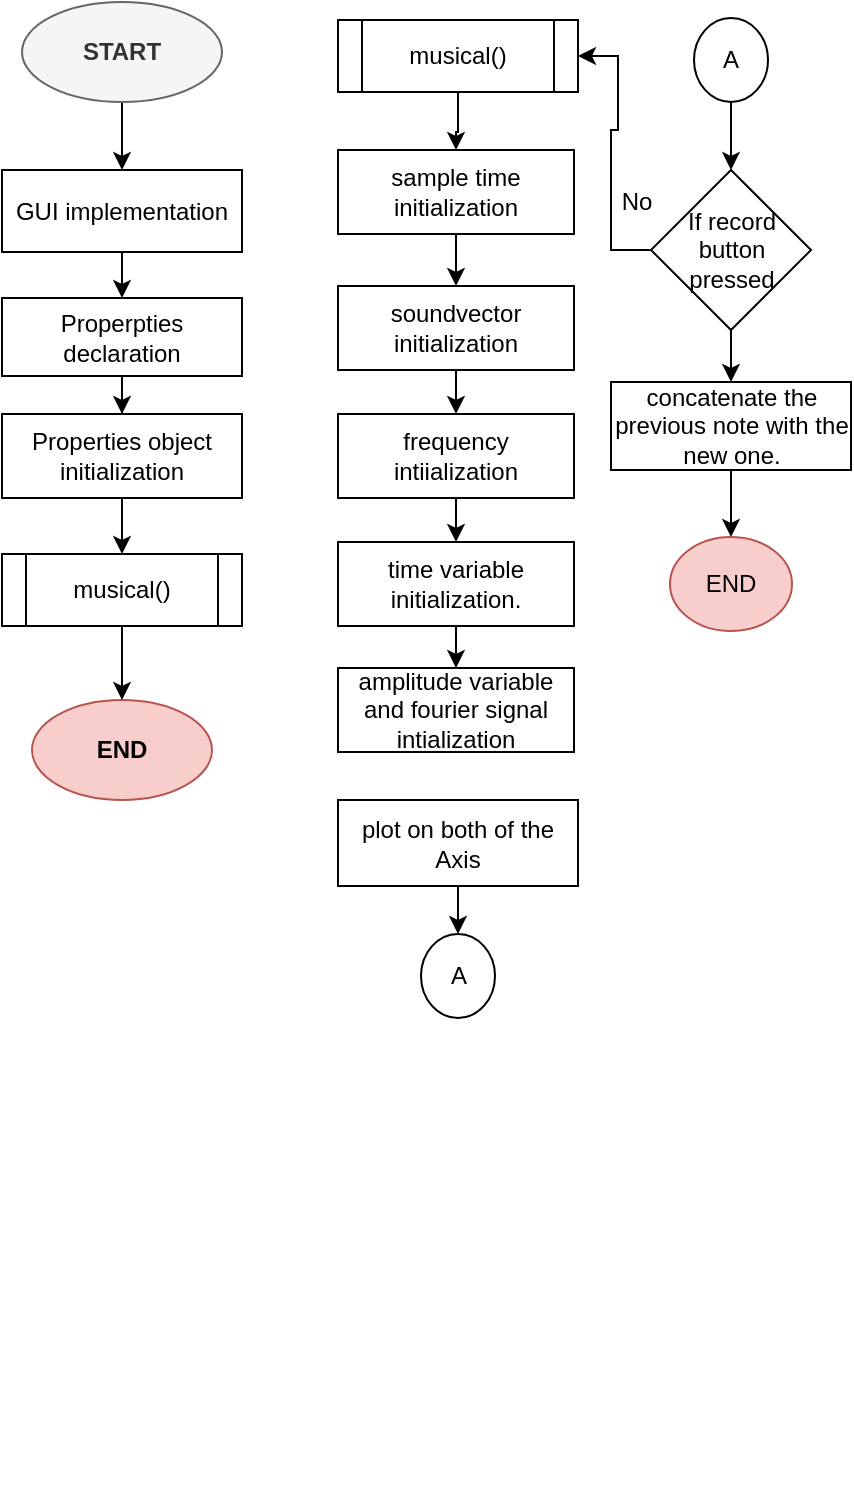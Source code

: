 <mxfile version="14.5.1" type="device"><diagram id="9ZcduFyPteUCx2g0oWqO" name="Page-1"><mxGraphModel dx="1024" dy="1753" grid="0" gridSize="10" guides="1" tooltips="1" connect="1" arrows="1" fold="1" page="1" pageScale="1" pageWidth="827" pageHeight="1169" math="0" shadow="0"><root><mxCell id="0"/><mxCell id="1" parent="0"/><mxCell id="pMCevR4gJOgcGjxJ5xp9-7" style="edgeStyle=orthogonalEdgeStyle;rounded=0;orthogonalLoop=1;jettySize=auto;html=1;" parent="1" source="J5Ix0FCC8kv3Ylk-GJV6-1" target="pMCevR4gJOgcGjxJ5xp9-5" edge="1"><mxGeometry relative="1" as="geometry"/></mxCell><mxCell id="J5Ix0FCC8kv3Ylk-GJV6-1" value="&lt;b&gt;START&lt;/b&gt;" style="ellipse;whiteSpace=wrap;html=1;fillColor=#f5f5f5;strokeColor=#666666;fontColor=#333333;" parent="1" vertex="1"><mxGeometry x="85" y="-1160" width="100" height="50" as="geometry"/></mxCell><mxCell id="J5Ix0FCC8kv3Ylk-GJV6-6" value="" style="edgeStyle=orthogonalEdgeStyle;rounded=0;orthogonalLoop=1;jettySize=auto;html=1;" parent="1" source="J5Ix0FCC8kv3Ylk-GJV6-3" target="J5Ix0FCC8kv3Ylk-GJV6-5" edge="1"><mxGeometry relative="1" as="geometry"/></mxCell><mxCell id="J5Ix0FCC8kv3Ylk-GJV6-3" value="Properpties declaration" style="rounded=0;whiteSpace=wrap;html=1;" parent="1" vertex="1"><mxGeometry x="75" y="-1012" width="120" height="39" as="geometry"/></mxCell><mxCell id="VJAmpupq9vl7Dp0gG03Z-4" style="edgeStyle=orthogonalEdgeStyle;rounded=0;orthogonalLoop=1;jettySize=auto;html=1;" parent="1" source="J5Ix0FCC8kv3Ylk-GJV6-5" target="VJAmpupq9vl7Dp0gG03Z-3" edge="1"><mxGeometry relative="1" as="geometry"/></mxCell><mxCell id="J5Ix0FCC8kv3Ylk-GJV6-5" value="Properties object initialization" style="rounded=0;whiteSpace=wrap;html=1;" parent="1" vertex="1"><mxGeometry x="75" y="-954" width="120" height="42" as="geometry"/></mxCell><mxCell id="J5Ix0FCC8kv3Ylk-GJV6-56" value="&lt;b&gt;END&lt;/b&gt;" style="ellipse;whiteSpace=wrap;html=1;fillColor=#f8cecc;strokeColor=#b85450;" parent="1" vertex="1"><mxGeometry x="90" y="-811" width="90" height="50" as="geometry"/></mxCell><mxCell id="pMCevR4gJOgcGjxJ5xp9-8" style="edgeStyle=orthogonalEdgeStyle;rounded=0;orthogonalLoop=1;jettySize=auto;html=1;" parent="1" source="pMCevR4gJOgcGjxJ5xp9-5" target="J5Ix0FCC8kv3Ylk-GJV6-3" edge="1"><mxGeometry relative="1" as="geometry"/></mxCell><mxCell id="pMCevR4gJOgcGjxJ5xp9-5" value="GUI implementation" style="rounded=0;whiteSpace=wrap;html=1;" parent="1" vertex="1"><mxGeometry x="75" y="-1076" width="120" height="41" as="geometry"/></mxCell><mxCell id="VJAmpupq9vl7Dp0gG03Z-10" value="" style="edgeStyle=orthogonalEdgeStyle;rounded=0;orthogonalLoop=1;jettySize=auto;html=1;" parent="1" source="pMCevR4gJOgcGjxJ5xp9-21" target="VJAmpupq9vl7Dp0gG03Z-9" edge="1"><mxGeometry relative="1" as="geometry"/></mxCell><mxCell id="pMCevR4gJOgcGjxJ5xp9-21" value="sample time initialization" style="rounded=0;whiteSpace=wrap;html=1;" parent="1" vertex="1"><mxGeometry x="243" y="-1086" width="118" height="42" as="geometry"/></mxCell><mxCell id="pMCevR4gJOgcGjxJ5xp9-27" style="edgeStyle=orthogonalEdgeStyle;rounded=0;orthogonalLoop=1;jettySize=auto;html=1;exitX=0.5;exitY=1;exitDx=0;exitDy=0;" parent="1" edge="1"><mxGeometry relative="1" as="geometry"><mxPoint x="474" y="-419" as="sourcePoint"/><mxPoint x="474" y="-419" as="targetPoint"/></mxGeometry></mxCell><mxCell id="VJAmpupq9vl7Dp0gG03Z-19" style="edgeStyle=orthogonalEdgeStyle;rounded=0;orthogonalLoop=1;jettySize=auto;html=1;" parent="1" source="pMCevR4gJOgcGjxJ5xp9-62" target="VJAmpupq9vl7Dp0gG03Z-18" edge="1"><mxGeometry relative="1" as="geometry"/></mxCell><mxCell id="pMCevR4gJOgcGjxJ5xp9-62" value="plot on both of the Axis" style="rounded=0;whiteSpace=wrap;html=1;" parent="1" vertex="1"><mxGeometry x="243" y="-761" width="120" height="43" as="geometry"/></mxCell><mxCell id="VJAmpupq9vl7Dp0gG03Z-5" style="edgeStyle=orthogonalEdgeStyle;rounded=0;orthogonalLoop=1;jettySize=auto;html=1;" parent="1" source="VJAmpupq9vl7Dp0gG03Z-3" target="J5Ix0FCC8kv3Ylk-GJV6-56" edge="1"><mxGeometry relative="1" as="geometry"/></mxCell><mxCell id="VJAmpupq9vl7Dp0gG03Z-3" value="musical()" style="shape=process;whiteSpace=wrap;html=1;backgroundOutline=1;" parent="1" vertex="1"><mxGeometry x="75" y="-884" width="120" height="36" as="geometry"/></mxCell><mxCell id="VJAmpupq9vl7Dp0gG03Z-8" value="" style="edgeStyle=orthogonalEdgeStyle;rounded=0;orthogonalLoop=1;jettySize=auto;html=1;" parent="1" source="VJAmpupq9vl7Dp0gG03Z-7" target="pMCevR4gJOgcGjxJ5xp9-21" edge="1"><mxGeometry relative="1" as="geometry"/></mxCell><mxCell id="VJAmpupq9vl7Dp0gG03Z-7" value="musical()" style="shape=process;whiteSpace=wrap;html=1;backgroundOutline=1;" parent="1" vertex="1"><mxGeometry x="243" y="-1151" width="120" height="36" as="geometry"/></mxCell><mxCell id="VJAmpupq9vl7Dp0gG03Z-12" value="" style="edgeStyle=orthogonalEdgeStyle;rounded=0;orthogonalLoop=1;jettySize=auto;html=1;" parent="1" source="VJAmpupq9vl7Dp0gG03Z-9" target="VJAmpupq9vl7Dp0gG03Z-11" edge="1"><mxGeometry relative="1" as="geometry"/></mxCell><mxCell id="VJAmpupq9vl7Dp0gG03Z-9" value="soundvector initialization" style="rounded=0;whiteSpace=wrap;html=1;" parent="1" vertex="1"><mxGeometry x="243" y="-1018" width="118" height="42" as="geometry"/></mxCell><mxCell id="VJAmpupq9vl7Dp0gG03Z-14" value="" style="edgeStyle=orthogonalEdgeStyle;rounded=0;orthogonalLoop=1;jettySize=auto;html=1;" parent="1" source="VJAmpupq9vl7Dp0gG03Z-11" target="VJAmpupq9vl7Dp0gG03Z-13" edge="1"><mxGeometry relative="1" as="geometry"/></mxCell><mxCell id="VJAmpupq9vl7Dp0gG03Z-11" value="frequency intiialization" style="rounded=0;whiteSpace=wrap;html=1;" parent="1" vertex="1"><mxGeometry x="243" y="-954" width="118" height="42" as="geometry"/></mxCell><mxCell id="VJAmpupq9vl7Dp0gG03Z-16" value="" style="edgeStyle=orthogonalEdgeStyle;rounded=0;orthogonalLoop=1;jettySize=auto;html=1;" parent="1" source="VJAmpupq9vl7Dp0gG03Z-13" target="VJAmpupq9vl7Dp0gG03Z-15" edge="1"><mxGeometry relative="1" as="geometry"/></mxCell><mxCell id="VJAmpupq9vl7Dp0gG03Z-13" value="time variable initialization." style="rounded=0;whiteSpace=wrap;html=1;" parent="1" vertex="1"><mxGeometry x="243" y="-890" width="118" height="42" as="geometry"/></mxCell><mxCell id="VJAmpupq9vl7Dp0gG03Z-15" value="amplitude variable and fourier signal intialization" style="rounded=0;whiteSpace=wrap;html=1;" parent="1" vertex="1"><mxGeometry x="243" y="-827" width="118" height="42" as="geometry"/></mxCell><mxCell id="VJAmpupq9vl7Dp0gG03Z-18" value="A" style="ellipse;whiteSpace=wrap;html=1;" parent="1" vertex="1"><mxGeometry x="284.5" y="-694" width="37" height="42" as="geometry"/></mxCell><mxCell id="VJAmpupq9vl7Dp0gG03Z-22" value="" style="edgeStyle=orthogonalEdgeStyle;rounded=0;orthogonalLoop=1;jettySize=auto;html=1;entryX=0.5;entryY=0;entryDx=0;entryDy=0;" parent="1" source="VJAmpupq9vl7Dp0gG03Z-20" target="VJAmpupq9vl7Dp0gG03Z-23" edge="1"><mxGeometry relative="1" as="geometry"><mxPoint x="439.5" y="-1082" as="targetPoint"/></mxGeometry></mxCell><mxCell id="VJAmpupq9vl7Dp0gG03Z-20" value="A" style="ellipse;whiteSpace=wrap;html=1;" parent="1" vertex="1"><mxGeometry x="421" y="-1152" width="37" height="42" as="geometry"/></mxCell><mxCell id="VJAmpupq9vl7Dp0gG03Z-24" style="edgeStyle=orthogonalEdgeStyle;rounded=0;orthogonalLoop=1;jettySize=auto;html=1;entryX=1;entryY=0.5;entryDx=0;entryDy=0;" parent="1" source="VJAmpupq9vl7Dp0gG03Z-23" target="VJAmpupq9vl7Dp0gG03Z-7" edge="1"><mxGeometry relative="1" as="geometry"/></mxCell><mxCell id="VJAmpupq9vl7Dp0gG03Z-27" value="" style="edgeStyle=orthogonalEdgeStyle;rounded=0;orthogonalLoop=1;jettySize=auto;html=1;" parent="1" source="VJAmpupq9vl7Dp0gG03Z-23" target="VJAmpupq9vl7Dp0gG03Z-26" edge="1"><mxGeometry relative="1" as="geometry"/></mxCell><mxCell id="VJAmpupq9vl7Dp0gG03Z-23" value="If record button pressed" style="rhombus;whiteSpace=wrap;html=1;" parent="1" vertex="1"><mxGeometry x="399.5" y="-1076" width="80" height="80" as="geometry"/></mxCell><mxCell id="VJAmpupq9vl7Dp0gG03Z-25" value="No" style="text;html=1;align=center;verticalAlign=middle;resizable=0;points=[];autosize=1;" parent="1" vertex="1"><mxGeometry x="379" y="-1069" width="25" height="18" as="geometry"/></mxCell><mxCell id="VJAmpupq9vl7Dp0gG03Z-29" value="" style="edgeStyle=orthogonalEdgeStyle;rounded=0;orthogonalLoop=1;jettySize=auto;html=1;" parent="1" source="VJAmpupq9vl7Dp0gG03Z-26" target="VJAmpupq9vl7Dp0gG03Z-28" edge="1"><mxGeometry relative="1" as="geometry"/></mxCell><mxCell id="VJAmpupq9vl7Dp0gG03Z-26" value="concatenate the previous note with the new one." style="whiteSpace=wrap;html=1;" parent="1" vertex="1"><mxGeometry x="379.5" y="-970" width="120" height="44" as="geometry"/></mxCell><mxCell id="VJAmpupq9vl7Dp0gG03Z-28" value="END" style="ellipse;whiteSpace=wrap;html=1;fillColor=#f8cecc;strokeColor=#b85450;" parent="1" vertex="1"><mxGeometry x="409" y="-892.5" width="61" height="47" as="geometry"/></mxCell></root></mxGraphModel></diagram></mxfile>